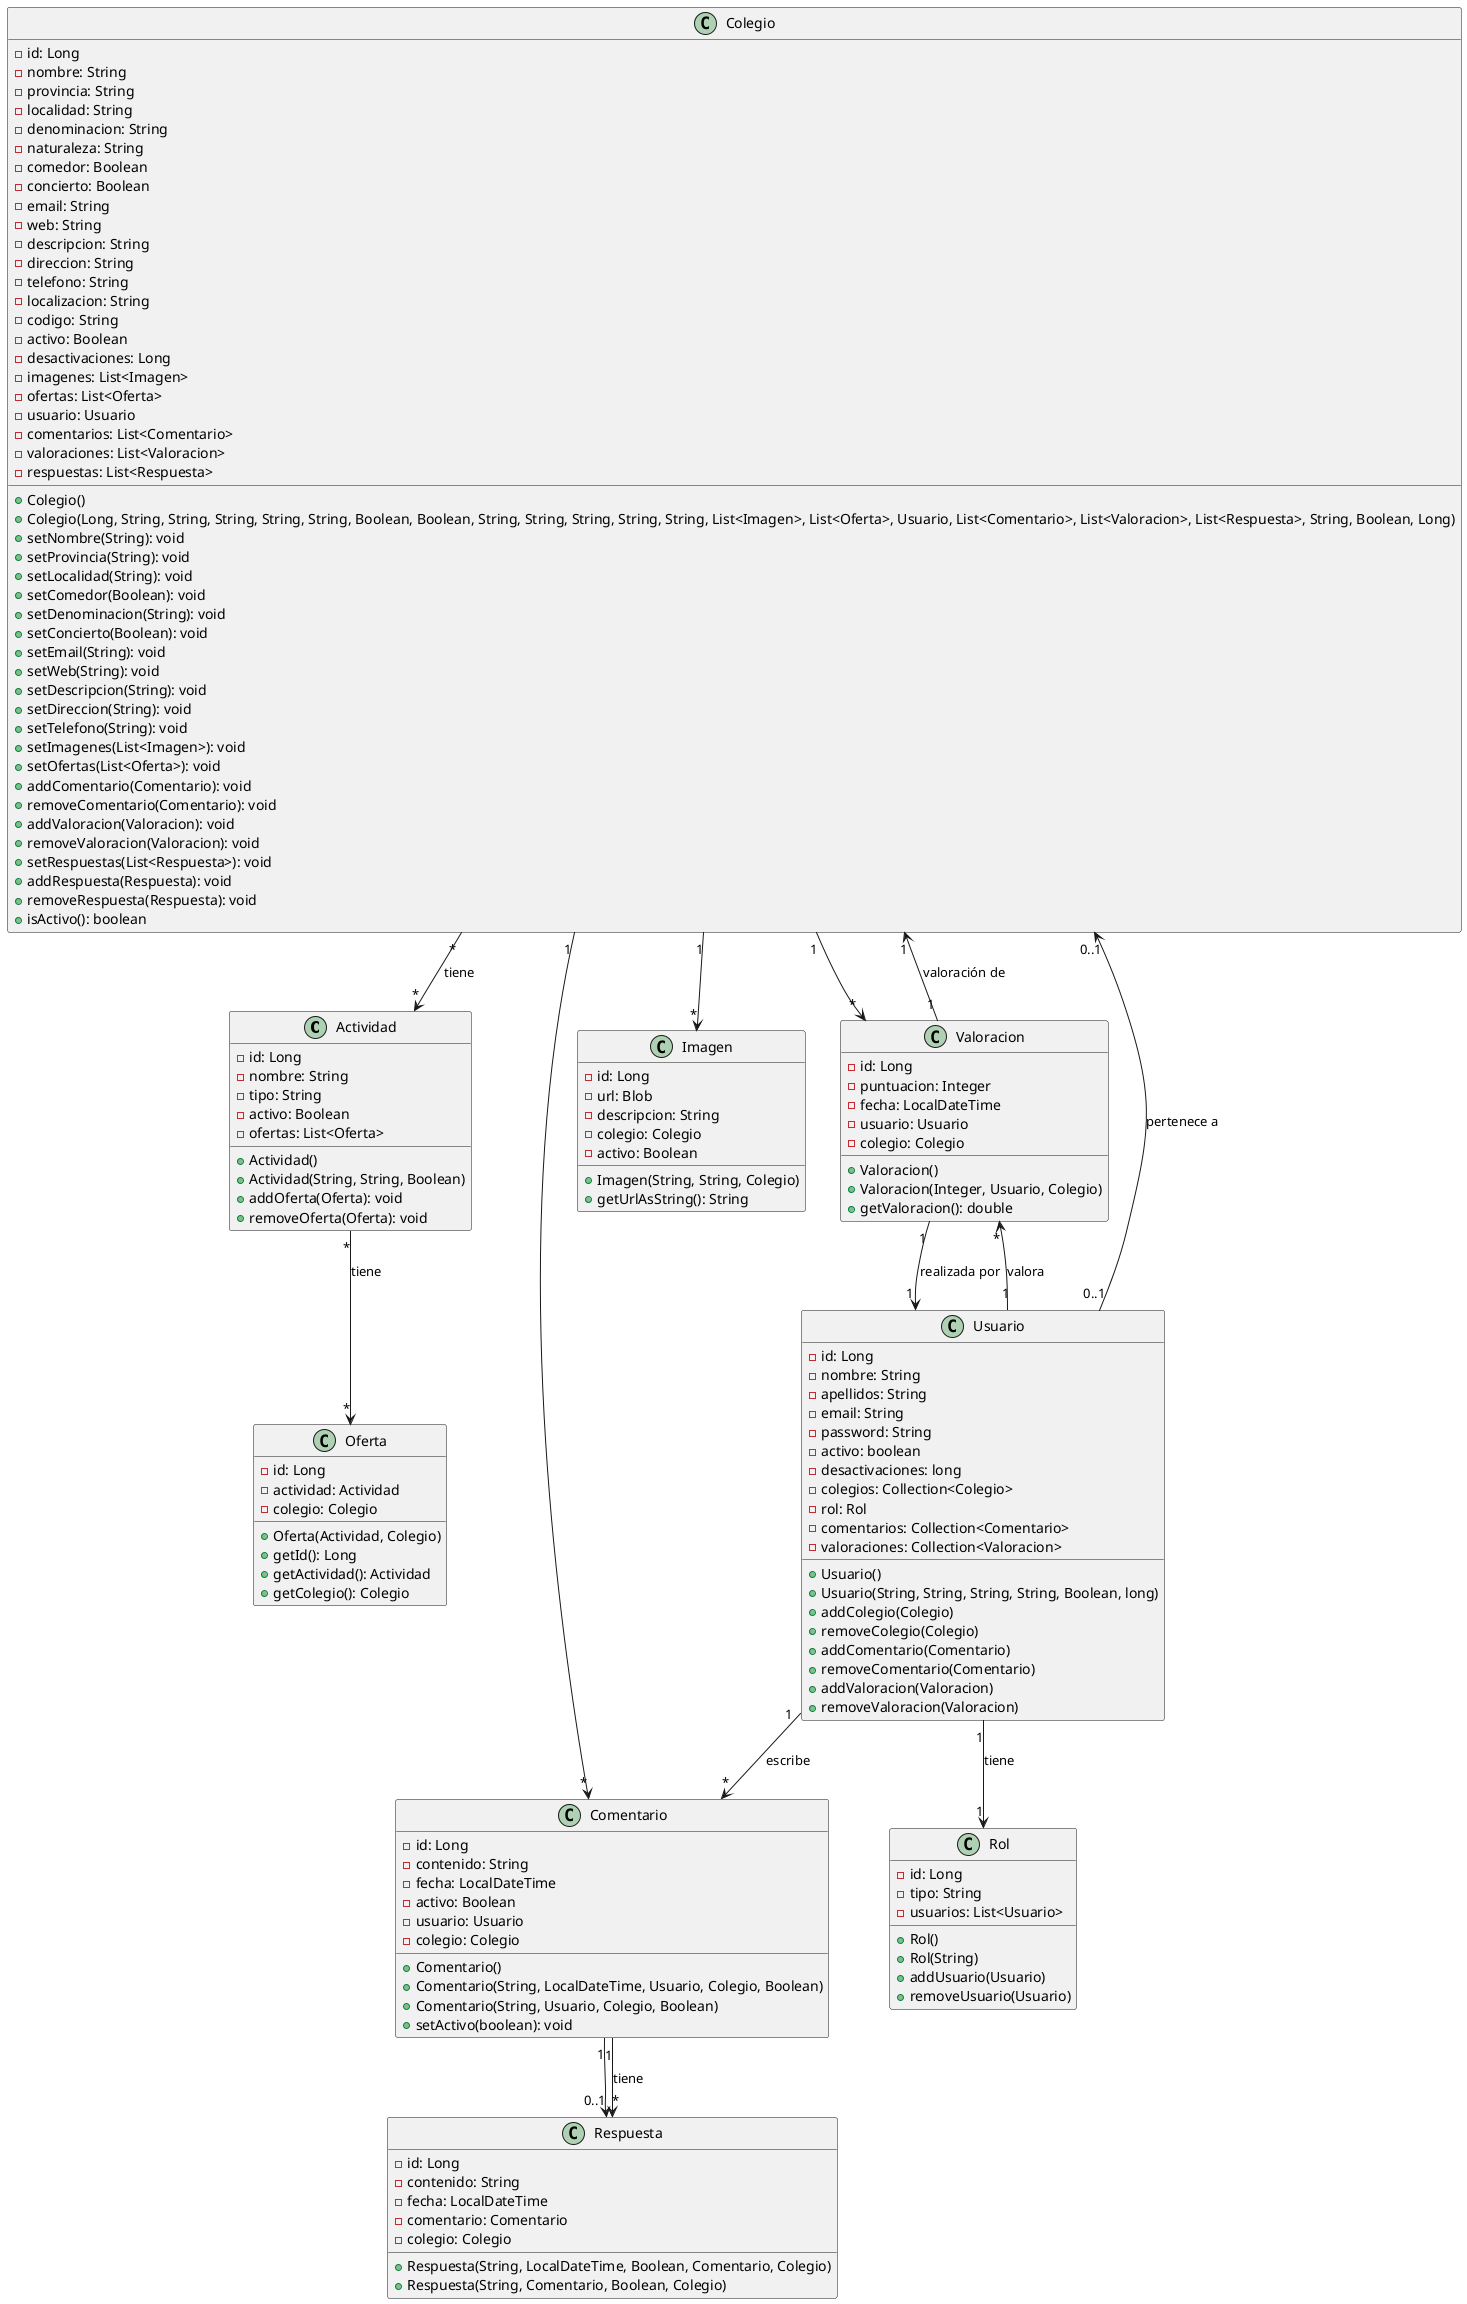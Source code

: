 @startuml

class Actividad {
    - id: Long
    - nombre: String
    - tipo: String
    - activo: Boolean
    - ofertas: List<Oferta>

    + Actividad()
    + Actividad(String, String, Boolean)
    + addOferta(Oferta): void
    + removeOferta(Oferta): void
}



class Colegio {
    - id: Long
    - nombre: String
    - provincia: String
    - localidad: String
    - denominacion: String
    - naturaleza: String
    - comedor: Boolean
    - concierto: Boolean
    - email: String
    - web: String
    - descripcion: String
    - direccion: String
    - telefono: String
    - localizacion: String
    - codigo: String
    - activo: Boolean
    - desactivaciones: Long
    - imagenes: List<Imagen>
    - ofertas: List<Oferta>
    - usuario: Usuario
    - comentarios: List<Comentario>
    - valoraciones: List<Valoracion>
    - respuestas: List<Respuesta>

    + Colegio()
    + Colegio(Long, String, String, String, String, String, Boolean, Boolean, String, String, String, String, String, List<Imagen>, List<Oferta>, Usuario, List<Comentario>, List<Valoracion>, List<Respuesta>, String, Boolean, Long)
    + setNombre(String): void
    + setProvincia(String): void
    + setLocalidad(String): void
    + setComedor(Boolean): void
    + setDenominacion(String): void
    + setConcierto(Boolean): void
    + setEmail(String): void
    + setWeb(String): void
    + setDescripcion(String): void
    + setDireccion(String): void
    + setTelefono(String): void
    + setImagenes(List<Imagen>): void
    + setOfertas(List<Oferta>): void
    + addComentario(Comentario): void
    + removeComentario(Comentario): void
    + addValoracion(Valoracion): void
    + removeValoracion(Valoracion): void
    + setRespuestas(List<Respuesta>): void
    + addRespuesta(Respuesta): void
    + removeRespuesta(Respuesta): void
    + isActivo(): boolean
}


class Comentario {
    - id: Long
    - contenido: String
    - fecha: LocalDateTime
    - activo: Boolean
    - usuario: Usuario
    - colegio: Colegio

    + Comentario()
    + Comentario(String, LocalDateTime, Usuario, Colegio, Boolean)
    + Comentario(String, Usuario, Colegio, Boolean)
    + setActivo(boolean): void
}

class Imagen {
    - id: Long
    - url: Blob
    - descripcion: String
    - colegio: Colegio
    - activo: Boolean

    + Imagen(String, String, Colegio)
    + getUrlAsString(): String
}



class Oferta {
    - id: Long
    - actividad: Actividad
    - colegio: Colegio

    + Oferta(Actividad, Colegio)
    + getId(): Long
    + getActividad(): Actividad
    + getColegio(): Colegio
}


class Respuesta {
    - id: Long
    - contenido: String
    - fecha: LocalDateTime
    - comentario: Comentario
    - colegio: Colegio

    + Respuesta(String, LocalDateTime, Boolean, Comentario, Colegio)
    + Respuesta(String, Comentario, Boolean, Colegio)
}

class Rol {
    - id: Long
    - tipo: String
    - usuarios: List<Usuario>

    + Rol()
    + Rol(String)
    + addUsuario(Usuario)
    + removeUsuario(Usuario)
}

class Usuario {
    - id: Long
    - nombre: String
    - apellidos: String
    - email: String
    - password: String
    - activo: boolean
    - desactivaciones: long
    - colegios: Collection<Colegio>
    - rol: Rol
    - comentarios: Collection<Comentario>
    - valoraciones: Collection<Valoracion>

    + Usuario()
    + Usuario(String, String, String, String, Boolean, long)
    + addColegio(Colegio)
    + removeColegio(Colegio)
    + addComentario(Comentario)
    + removeComentario(Comentario)
    + addValoracion(Valoracion)
    + removeValoracion(Valoracion)
}

class Valoracion {
    - id: Long
    - puntuacion: Integer
    - fecha: LocalDateTime
    - usuario: Usuario
    - colegio: Colegio

    + Valoracion()
    + Valoracion(Integer, Usuario, Colegio)
    + getValoracion(): double
}

 Usuario "1" --> "1" Rol: tiene
    Usuario "0..1" --> "0..1" Colegio: pertenece a
    Colegio "1" --> "*" Comentario
    Colegio "1" --> "*" Valoracion
    Valoracion "1" --> "1" Usuario: realizada por
    Valoracion "1" --> "1" Colegio: valoración de
    Comentario "1" --> "0..1" Respuesta
    Usuario "1" --> "*" Comentario: escribe
    Usuario "1" --> "*" Valoracion: valora
    Comentario "1" --> "*" Respuesta: tiene
    Colegio "1" --> "*" Imagen
    Colegio "*" --> "*" Actividad: tiene
    Actividad "*" --> "*" Oferta: tiene
@enduml
